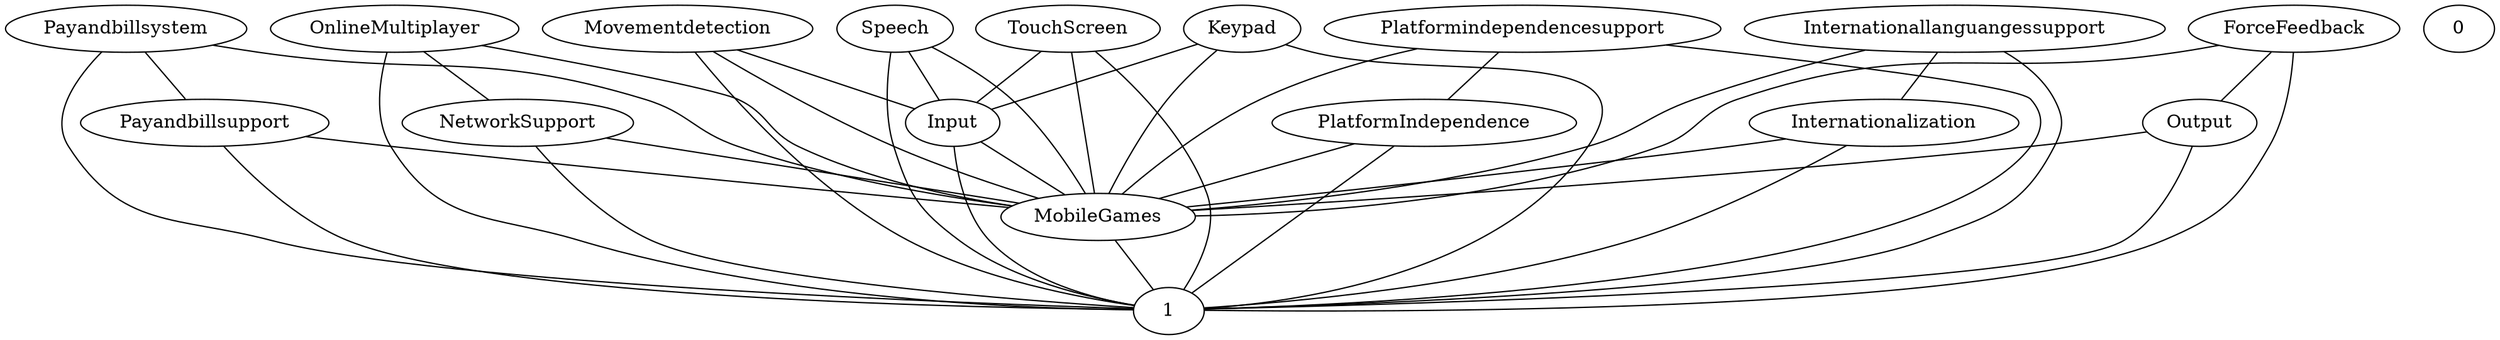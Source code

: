 graph G {
  Payandbillsystem;
  OnlineMultiplayer;
  Movementdetection;
  NetworkSupport;
  Platformindependencesupport;
  Internationallanguangessupport;
  ForceFeedback;
  Input;
  Payandbillsupport;
  Internationalization;
  PlatformIndependence;
  0;
  Speech;
  Output;
  Keypad;
  1;
  MobileGames;
  TouchScreen;
  ForceFeedback -- Output;
  Internationalization -- MobileGames;
  Internationallanguangessupport -- Internationalization;
  Output -- MobileGames;
  TouchScreen -- Input;
  PlatformIndependence -- MobileGames;
  OnlineMultiplayer -- NetworkSupport;
  Platformindependencesupport -- PlatformIndependence;
  Speech -- Input;
  Input -- MobileGames;
  Movementdetection -- Input;
  Payandbillsystem -- Payandbillsupport;
  Payandbillsupport -- MobileGames;
  MobileGames -- 1;
  Keypad -- Input;
  NetworkSupport -- MobileGames;
  Payandbillsystem -- MobileGames;
  OnlineMultiplayer -- MobileGames;
  Movementdetection -- MobileGames;
  NetworkSupport -- 1;
  Platformindependencesupport -- MobileGames;
  Internationallanguangessupport -- MobileGames;
  ForceFeedback -- MobileGames;
  Input -- 1;
  Payandbillsupport -- 1;
  Internationalization -- 1;
  PlatformIndependence -- 1;
  Speech -- 1;
  Speech -- MobileGames;
  Output -- 1;
  Keypad -- 1;
  Keypad -- MobileGames;
  TouchScreen -- 1;
  TouchScreen -- MobileGames;
  Payandbillsystem -- 1;
  OnlineMultiplayer -- 1;
  Movementdetection -- 1;
  Platformindependencesupport -- 1;
  Internationallanguangessupport -- 1;
  ForceFeedback -- 1;
}
